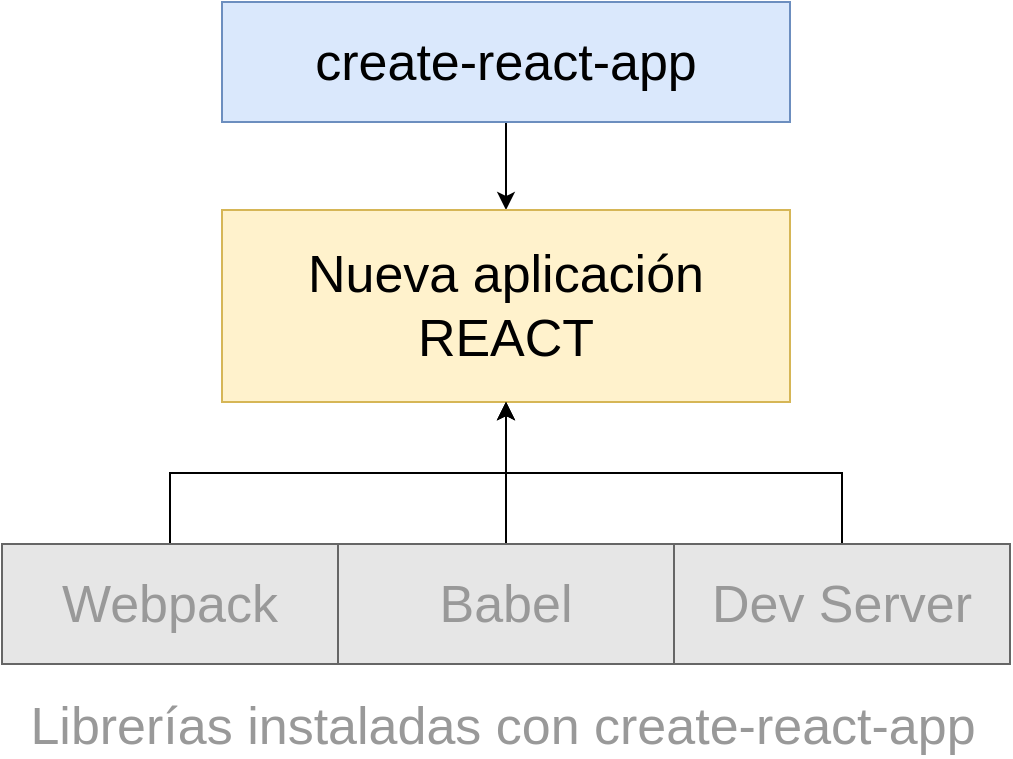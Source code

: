 <mxfile version="12.6.5" type="device"><diagram id="HHaJIDifZv3IKLOfHQoI" name="Page-1"><mxGraphModel dx="1102" dy="1000" grid="0" gridSize="10" guides="1" tooltips="1" connect="1" arrows="1" fold="1" page="1" pageScale="1" pageWidth="827" pageHeight="1169" math="0" shadow="0"><root><mxCell id="0"/><mxCell id="1" parent="0"/><mxCell id="MJ4xQKSQ2Qh09TBaTUtw-4" value="" style="edgeStyle=orthogonalEdgeStyle;rounded=0;orthogonalLoop=1;jettySize=auto;html=1;fontSize=26;" edge="1" parent="1" source="MJ4xQKSQ2Qh09TBaTUtw-1" target="MJ4xQKSQ2Qh09TBaTUtw-3"><mxGeometry relative="1" as="geometry"/></mxCell><mxCell id="MJ4xQKSQ2Qh09TBaTUtw-1" value="create-react-app" style="rounded=0;whiteSpace=wrap;html=1;fontSize=26;fillColor=#dae8fc;strokeColor=#6c8ebf;" vertex="1" parent="1"><mxGeometry x="271" y="325" width="284" height="60" as="geometry"/></mxCell><mxCell id="MJ4xQKSQ2Qh09TBaTUtw-3" value="Nueva aplicación REACT" style="rounded=0;whiteSpace=wrap;html=1;fontSize=26;fillColor=#fff2cc;strokeColor=#d6b656;" vertex="1" parent="1"><mxGeometry x="271" y="429" width="284" height="96" as="geometry"/></mxCell><mxCell id="MJ4xQKSQ2Qh09TBaTUtw-10" style="edgeStyle=orthogonalEdgeStyle;rounded=0;orthogonalLoop=1;jettySize=auto;html=1;fontSize=26;fontColor=#999999;" edge="1" parent="1" source="MJ4xQKSQ2Qh09TBaTUtw-5" target="MJ4xQKSQ2Qh09TBaTUtw-3"><mxGeometry relative="1" as="geometry"/></mxCell><mxCell id="MJ4xQKSQ2Qh09TBaTUtw-5" value="Webpack" style="rounded=0;whiteSpace=wrap;html=1;fontSize=26;fillColor=#E6E6E6;strokeColor=#666666;fontColor=#999999;" vertex="1" parent="1"><mxGeometry x="161" y="596" width="168" height="60" as="geometry"/></mxCell><mxCell id="MJ4xQKSQ2Qh09TBaTUtw-9" style="edgeStyle=orthogonalEdgeStyle;rounded=0;orthogonalLoop=1;jettySize=auto;html=1;entryX=0.5;entryY=1;entryDx=0;entryDy=0;fontSize=26;fontColor=#999999;" edge="1" parent="1" source="MJ4xQKSQ2Qh09TBaTUtw-7" target="MJ4xQKSQ2Qh09TBaTUtw-3"><mxGeometry relative="1" as="geometry"/></mxCell><mxCell id="MJ4xQKSQ2Qh09TBaTUtw-7" value="Babel" style="rounded=0;whiteSpace=wrap;html=1;fontSize=26;fillColor=#E6E6E6;strokeColor=#666666;fontColor=#999999;" vertex="1" parent="1"><mxGeometry x="329" y="596" width="168" height="60" as="geometry"/></mxCell><mxCell id="MJ4xQKSQ2Qh09TBaTUtw-11" style="edgeStyle=orthogonalEdgeStyle;rounded=0;orthogonalLoop=1;jettySize=auto;html=1;fontSize=26;fontColor=#999999;" edge="1" parent="1" source="MJ4xQKSQ2Qh09TBaTUtw-8" target="MJ4xQKSQ2Qh09TBaTUtw-3"><mxGeometry relative="1" as="geometry"/></mxCell><mxCell id="MJ4xQKSQ2Qh09TBaTUtw-8" value="Dev Server" style="rounded=0;whiteSpace=wrap;html=1;fontSize=26;fillColor=#E6E6E6;strokeColor=#666666;fontColor=#999999;" vertex="1" parent="1"><mxGeometry x="497" y="596" width="168" height="60" as="geometry"/></mxCell><mxCell id="MJ4xQKSQ2Qh09TBaTUtw-12" value="Librerías instaladas con create-react-app" style="text;html=1;strokeColor=none;fillColor=none;align=center;verticalAlign=middle;whiteSpace=wrap;rounded=0;fontSize=26;fontColor=#999999;" vertex="1" parent="1"><mxGeometry x="161" y="677" width="501" height="20" as="geometry"/></mxCell></root></mxGraphModel></diagram></mxfile>